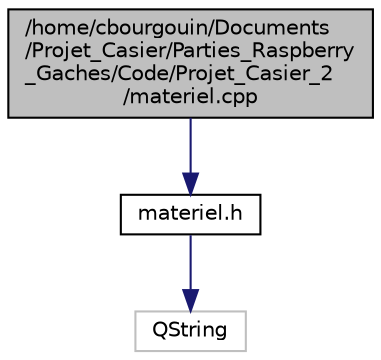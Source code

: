 digraph "/home/cbourgouin/Documents/Projet_Casier/Parties_Raspberry_Gaches/Code/Projet_Casier_2/materiel.cpp"
{
 // LATEX_PDF_SIZE
  edge [fontname="Helvetica",fontsize="10",labelfontname="Helvetica",labelfontsize="10"];
  node [fontname="Helvetica",fontsize="10",shape=record];
  Node1 [label="/home/cbourgouin/Documents\l/Projet_Casier/Parties_Raspberry\l_Gaches/Code/Projet_Casier_2\l/materiel.cpp",height=0.2,width=0.4,color="black", fillcolor="grey75", style="filled", fontcolor="black",tooltip="Implémentation de la classe Materiel."];
  Node1 -> Node2 [color="midnightblue",fontsize="10",style="solid",fontname="Helvetica"];
  Node2 [label="materiel.h",height=0.2,width=0.4,color="black", fillcolor="white", style="filled",URL="$materiel_8h.html",tooltip="Déclaration de la classe Materiel."];
  Node2 -> Node3 [color="midnightblue",fontsize="10",style="solid",fontname="Helvetica"];
  Node3 [label="QString",height=0.2,width=0.4,color="grey75", fillcolor="white", style="filled",tooltip=" "];
}
